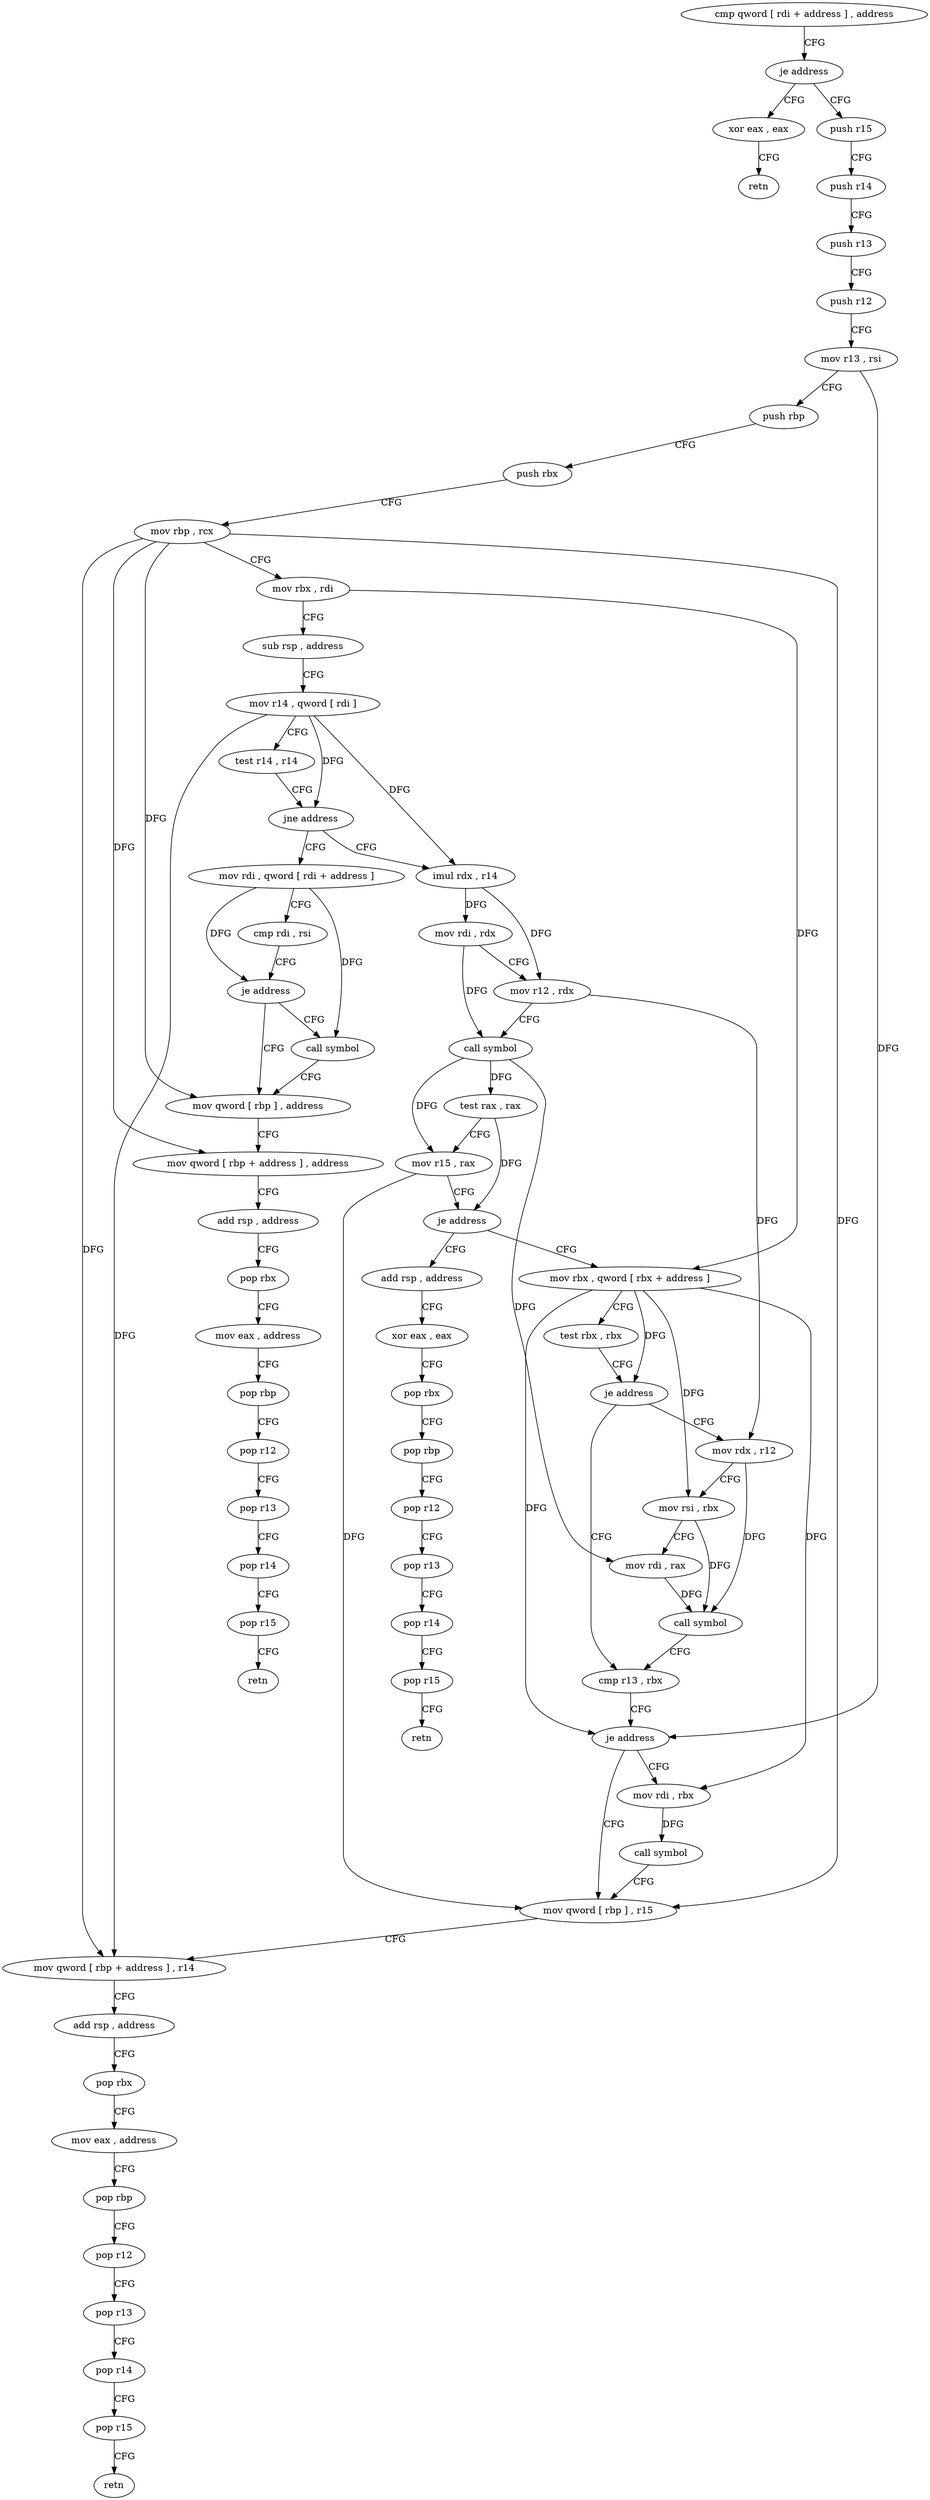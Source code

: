 digraph "func" {
"167456" [label = "cmp qword [ rdi + address ] , address" ]
"167461" [label = "je address" ]
"167672" [label = "xor eax , eax" ]
"167467" [label = "push r15" ]
"167674" [label = "retn" ]
"167469" [label = "push r14" ]
"167471" [label = "push r13" ]
"167473" [label = "push r12" ]
"167475" [label = "mov r13 , rsi" ]
"167478" [label = "push rbp" ]
"167479" [label = "push rbx" ]
"167480" [label = "mov rbp , rcx" ]
"167483" [label = "mov rbx , rdi" ]
"167486" [label = "sub rsp , address" ]
"167490" [label = "mov r14 , qword [ rdi ]" ]
"167493" [label = "test r14 , r14" ]
"167496" [label = "jne address" ]
"167552" [label = "imul rdx , r14" ]
"167498" [label = "mov rdi , qword [ rdi + address ]" ]
"167556" [label = "mov rdi , rdx" ]
"167559" [label = "mov r12 , rdx" ]
"167562" [label = "call symbol" ]
"167567" [label = "test rax , rax" ]
"167570" [label = "mov r15 , rax" ]
"167573" [label = "je address" ]
"167648" [label = "add rsp , address" ]
"167575" [label = "mov rbx , qword [ rbx + address ]" ]
"167502" [label = "cmp rdi , rsi" ]
"167505" [label = "je address" ]
"167512" [label = "mov qword [ rbp ] , address" ]
"167507" [label = "call symbol" ]
"167652" [label = "xor eax , eax" ]
"167654" [label = "pop rbx" ]
"167655" [label = "pop rbp" ]
"167656" [label = "pop r12" ]
"167658" [label = "pop r13" ]
"167660" [label = "pop r14" ]
"167662" [label = "pop r15" ]
"167664" [label = "retn" ]
"167579" [label = "test rbx , rbx" ]
"167582" [label = "je address" ]
"167598" [label = "cmp r13 , rbx" ]
"167584" [label = "mov rdx , r12" ]
"167520" [label = "mov qword [ rbp + address ] , address" ]
"167528" [label = "add rsp , address" ]
"167532" [label = "pop rbx" ]
"167533" [label = "mov eax , address" ]
"167538" [label = "pop rbp" ]
"167539" [label = "pop r12" ]
"167541" [label = "pop r13" ]
"167543" [label = "pop r14" ]
"167545" [label = "pop r15" ]
"167547" [label = "retn" ]
"167601" [label = "je address" ]
"167611" [label = "mov qword [ rbp ] , r15" ]
"167603" [label = "mov rdi , rbx" ]
"167587" [label = "mov rsi , rbx" ]
"167590" [label = "mov rdi , rax" ]
"167593" [label = "call symbol" ]
"167615" [label = "mov qword [ rbp + address ] , r14" ]
"167619" [label = "add rsp , address" ]
"167623" [label = "pop rbx" ]
"167624" [label = "mov eax , address" ]
"167629" [label = "pop rbp" ]
"167630" [label = "pop r12" ]
"167632" [label = "pop r13" ]
"167634" [label = "pop r14" ]
"167636" [label = "pop r15" ]
"167638" [label = "retn" ]
"167606" [label = "call symbol" ]
"167456" -> "167461" [ label = "CFG" ]
"167461" -> "167672" [ label = "CFG" ]
"167461" -> "167467" [ label = "CFG" ]
"167672" -> "167674" [ label = "CFG" ]
"167467" -> "167469" [ label = "CFG" ]
"167469" -> "167471" [ label = "CFG" ]
"167471" -> "167473" [ label = "CFG" ]
"167473" -> "167475" [ label = "CFG" ]
"167475" -> "167478" [ label = "CFG" ]
"167475" -> "167601" [ label = "DFG" ]
"167478" -> "167479" [ label = "CFG" ]
"167479" -> "167480" [ label = "CFG" ]
"167480" -> "167483" [ label = "CFG" ]
"167480" -> "167512" [ label = "DFG" ]
"167480" -> "167520" [ label = "DFG" ]
"167480" -> "167611" [ label = "DFG" ]
"167480" -> "167615" [ label = "DFG" ]
"167483" -> "167486" [ label = "CFG" ]
"167483" -> "167575" [ label = "DFG" ]
"167486" -> "167490" [ label = "CFG" ]
"167490" -> "167493" [ label = "CFG" ]
"167490" -> "167496" [ label = "DFG" ]
"167490" -> "167552" [ label = "DFG" ]
"167490" -> "167615" [ label = "DFG" ]
"167493" -> "167496" [ label = "CFG" ]
"167496" -> "167552" [ label = "CFG" ]
"167496" -> "167498" [ label = "CFG" ]
"167552" -> "167556" [ label = "DFG" ]
"167552" -> "167559" [ label = "DFG" ]
"167498" -> "167502" [ label = "CFG" ]
"167498" -> "167505" [ label = "DFG" ]
"167498" -> "167507" [ label = "DFG" ]
"167556" -> "167559" [ label = "CFG" ]
"167556" -> "167562" [ label = "DFG" ]
"167559" -> "167562" [ label = "CFG" ]
"167559" -> "167584" [ label = "DFG" ]
"167562" -> "167567" [ label = "DFG" ]
"167562" -> "167570" [ label = "DFG" ]
"167562" -> "167590" [ label = "DFG" ]
"167567" -> "167570" [ label = "CFG" ]
"167567" -> "167573" [ label = "DFG" ]
"167570" -> "167573" [ label = "CFG" ]
"167570" -> "167611" [ label = "DFG" ]
"167573" -> "167648" [ label = "CFG" ]
"167573" -> "167575" [ label = "CFG" ]
"167648" -> "167652" [ label = "CFG" ]
"167575" -> "167579" [ label = "CFG" ]
"167575" -> "167582" [ label = "DFG" ]
"167575" -> "167601" [ label = "DFG" ]
"167575" -> "167587" [ label = "DFG" ]
"167575" -> "167603" [ label = "DFG" ]
"167502" -> "167505" [ label = "CFG" ]
"167505" -> "167512" [ label = "CFG" ]
"167505" -> "167507" [ label = "CFG" ]
"167512" -> "167520" [ label = "CFG" ]
"167507" -> "167512" [ label = "CFG" ]
"167652" -> "167654" [ label = "CFG" ]
"167654" -> "167655" [ label = "CFG" ]
"167655" -> "167656" [ label = "CFG" ]
"167656" -> "167658" [ label = "CFG" ]
"167658" -> "167660" [ label = "CFG" ]
"167660" -> "167662" [ label = "CFG" ]
"167662" -> "167664" [ label = "CFG" ]
"167579" -> "167582" [ label = "CFG" ]
"167582" -> "167598" [ label = "CFG" ]
"167582" -> "167584" [ label = "CFG" ]
"167598" -> "167601" [ label = "CFG" ]
"167584" -> "167587" [ label = "CFG" ]
"167584" -> "167593" [ label = "DFG" ]
"167520" -> "167528" [ label = "CFG" ]
"167528" -> "167532" [ label = "CFG" ]
"167532" -> "167533" [ label = "CFG" ]
"167533" -> "167538" [ label = "CFG" ]
"167538" -> "167539" [ label = "CFG" ]
"167539" -> "167541" [ label = "CFG" ]
"167541" -> "167543" [ label = "CFG" ]
"167543" -> "167545" [ label = "CFG" ]
"167545" -> "167547" [ label = "CFG" ]
"167601" -> "167611" [ label = "CFG" ]
"167601" -> "167603" [ label = "CFG" ]
"167611" -> "167615" [ label = "CFG" ]
"167603" -> "167606" [ label = "DFG" ]
"167587" -> "167590" [ label = "CFG" ]
"167587" -> "167593" [ label = "DFG" ]
"167590" -> "167593" [ label = "DFG" ]
"167593" -> "167598" [ label = "CFG" ]
"167615" -> "167619" [ label = "CFG" ]
"167619" -> "167623" [ label = "CFG" ]
"167623" -> "167624" [ label = "CFG" ]
"167624" -> "167629" [ label = "CFG" ]
"167629" -> "167630" [ label = "CFG" ]
"167630" -> "167632" [ label = "CFG" ]
"167632" -> "167634" [ label = "CFG" ]
"167634" -> "167636" [ label = "CFG" ]
"167636" -> "167638" [ label = "CFG" ]
"167606" -> "167611" [ label = "CFG" ]
}
